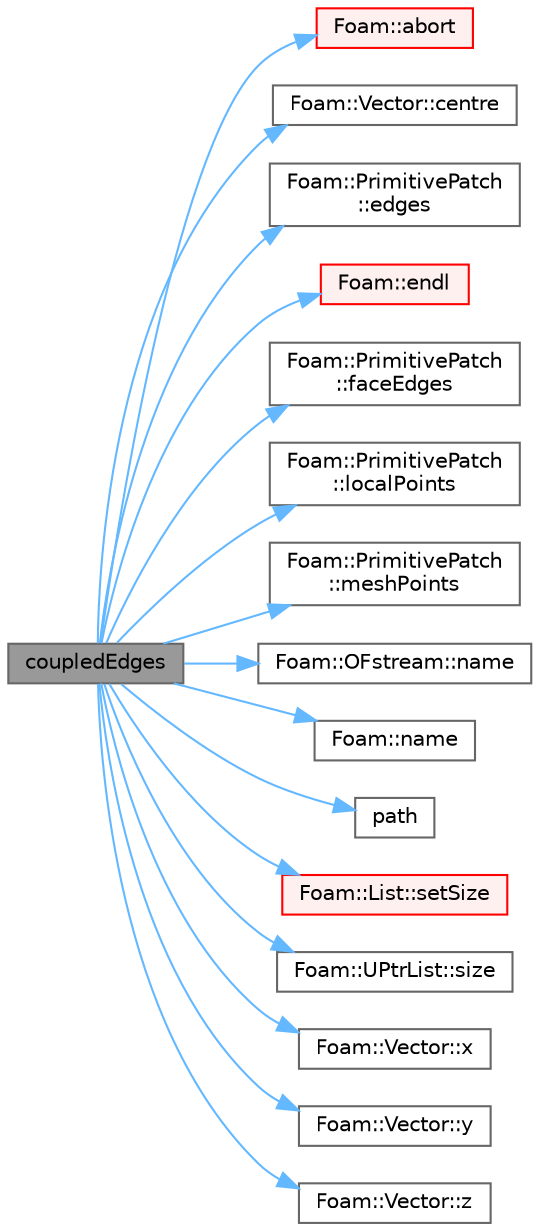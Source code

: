 digraph "coupledEdges"
{
 // LATEX_PDF_SIZE
  bgcolor="transparent";
  edge [fontname=Helvetica,fontsize=10,labelfontname=Helvetica,labelfontsize=10];
  node [fontname=Helvetica,fontsize=10,shape=box,height=0.2,width=0.4];
  rankdir="LR";
  Node1 [id="Node000001",label="coupledEdges",height=0.2,width=0.4,color="gray40", fillcolor="grey60", style="filled", fontcolor="black",tooltip=" "];
  Node1 -> Node2 [id="edge1_Node000001_Node000002",color="steelblue1",style="solid",tooltip=" "];
  Node2 [id="Node000002",label="Foam::abort",height=0.2,width=0.4,color="red", fillcolor="#FFF0F0", style="filled",URL="$namespaceFoam.html#aa346d711a4494a48e7c8aa9316f24263",tooltip=" "];
  Node1 -> Node4 [id="edge2_Node000001_Node000004",color="steelblue1",style="solid",tooltip=" "];
  Node4 [id="Node000004",label="Foam::Vector::centre",height=0.2,width=0.4,color="grey40", fillcolor="white", style="filled",URL="$classFoam_1_1Vector.html#a87b1feaea1641608b742f117012626fc",tooltip=" "];
  Node1 -> Node5 [id="edge3_Node000001_Node000005",color="steelblue1",style="solid",tooltip=" "];
  Node5 [id="Node000005",label="Foam::PrimitivePatch\l::edges",height=0.2,width=0.4,color="grey40", fillcolor="white", style="filled",URL="$classFoam_1_1PrimitivePatch.html#a21d764179912ddda5c6f95193c289846",tooltip=" "];
  Node1 -> Node6 [id="edge4_Node000001_Node000006",color="steelblue1",style="solid",tooltip=" "];
  Node6 [id="Node000006",label="Foam::endl",height=0.2,width=0.4,color="red", fillcolor="#FFF0F0", style="filled",URL="$namespaceFoam.html#a7d5eca45a323264dc5fe811500ebda47",tooltip=" "];
  Node1 -> Node10 [id="edge5_Node000001_Node000010",color="steelblue1",style="solid",tooltip=" "];
  Node10 [id="Node000010",label="Foam::PrimitivePatch\l::faceEdges",height=0.2,width=0.4,color="grey40", fillcolor="white", style="filled",URL="$classFoam_1_1PrimitivePatch.html#adbfcf489a527a07c33d684834faace79",tooltip=" "];
  Node1 -> Node11 [id="edge6_Node000001_Node000011",color="steelblue1",style="solid",tooltip=" "];
  Node11 [id="Node000011",label="Foam::PrimitivePatch\l::localPoints",height=0.2,width=0.4,color="grey40", fillcolor="white", style="filled",URL="$classFoam_1_1PrimitivePatch.html#a6082512de4c56dcb546ce3c40509cc00",tooltip=" "];
  Node1 -> Node12 [id="edge7_Node000001_Node000012",color="steelblue1",style="solid",tooltip=" "];
  Node12 [id="Node000012",label="Foam::PrimitivePatch\l::meshPoints",height=0.2,width=0.4,color="grey40", fillcolor="white", style="filled",URL="$classFoam_1_1PrimitivePatch.html#a52e3a457780fe74b31d39dc046bce1d8",tooltip=" "];
  Node1 -> Node13 [id="edge8_Node000001_Node000013",color="steelblue1",style="solid",tooltip=" "];
  Node13 [id="Node000013",label="Foam::OFstream::name",height=0.2,width=0.4,color="grey40", fillcolor="white", style="filled",URL="$classFoam_1_1OFstream.html#a48d778ecaf612e9ac27dd0440302cc38",tooltip=" "];
  Node1 -> Node14 [id="edge9_Node000001_Node000014",color="steelblue1",style="solid",tooltip=" "];
  Node14 [id="Node000014",label="Foam::name",height=0.2,width=0.4,color="grey40", fillcolor="white", style="filled",URL="$namespaceFoam.html#accde1bf3e2a4105cca868012a680afbe",tooltip=" "];
  Node1 -> Node15 [id="edge10_Node000001_Node000015",color="steelblue1",style="solid",tooltip=" "];
  Node15 [id="Node000015",label="path",height=0.2,width=0.4,color="grey40", fillcolor="white", style="filled",URL="$collapse_8H.html#ad8adfaf80503dc99cbb14bf07bf1eb22",tooltip=" "];
  Node1 -> Node16 [id="edge11_Node000001_Node000016",color="steelblue1",style="solid",tooltip=" "];
  Node16 [id="Node000016",label="Foam::List::setSize",height=0.2,width=0.4,color="red", fillcolor="#FFF0F0", style="filled",URL="$classFoam_1_1List.html#a1a7984b90f8855606fc18a92a71fa99f",tooltip=" "];
  Node1 -> Node18 [id="edge12_Node000001_Node000018",color="steelblue1",style="solid",tooltip=" "];
  Node18 [id="Node000018",label="Foam::UPtrList::size",height=0.2,width=0.4,color="grey40", fillcolor="white", style="filled",URL="$classFoam_1_1UPtrList.html#a95603446b248fe1ecf5dc59bcc2eaff0",tooltip=" "];
  Node1 -> Node19 [id="edge13_Node000001_Node000019",color="steelblue1",style="solid",tooltip=" "];
  Node19 [id="Node000019",label="Foam::Vector::x",height=0.2,width=0.4,color="grey40", fillcolor="white", style="filled",URL="$classFoam_1_1Vector.html#a2205741a9f44a2e8c691ab2cbb98e316",tooltip=" "];
  Node1 -> Node20 [id="edge14_Node000001_Node000020",color="steelblue1",style="solid",tooltip=" "];
  Node20 [id="Node000020",label="Foam::Vector::y",height=0.2,width=0.4,color="grey40", fillcolor="white", style="filled",URL="$classFoam_1_1Vector.html#ad2231d9dcc64d3253c943761f97be4eb",tooltip=" "];
  Node1 -> Node21 [id="edge15_Node000001_Node000021",color="steelblue1",style="solid",tooltip=" "];
  Node21 [id="Node000021",label="Foam::Vector::z",height=0.2,width=0.4,color="grey40", fillcolor="white", style="filled",URL="$classFoam_1_1Vector.html#a42ce2e0d5b751b4ca8a1c51927c78e53",tooltip=" "];
}
